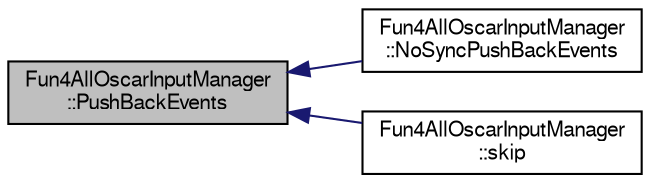 digraph "Fun4AllOscarInputManager::PushBackEvents"
{
  bgcolor="transparent";
  edge [fontname="FreeSans",fontsize="10",labelfontname="FreeSans",labelfontsize="10"];
  node [fontname="FreeSans",fontsize="10",shape=record];
  rankdir="LR";
  Node1 [label="Fun4AllOscarInputManager\l::PushBackEvents",height=0.2,width=0.4,color="black", fillcolor="grey75", style="filled" fontcolor="black"];
  Node1 -> Node2 [dir="back",color="midnightblue",fontsize="10",style="solid",fontname="FreeSans"];
  Node2 [label="Fun4AllOscarInputManager\l::NoSyncPushBackEvents",height=0.2,width=0.4,color="black",URL="$db/d1f/classFun4AllOscarInputManager.html#a0029038f57f17eace580417748a267cb"];
  Node1 -> Node3 [dir="back",color="midnightblue",fontsize="10",style="solid",fontname="FreeSans"];
  Node3 [label="Fun4AllOscarInputManager\l::skip",height=0.2,width=0.4,color="black",URL="$db/d1f/classFun4AllOscarInputManager.html#a157148351b7357237f66cb2e6109e036"];
}
